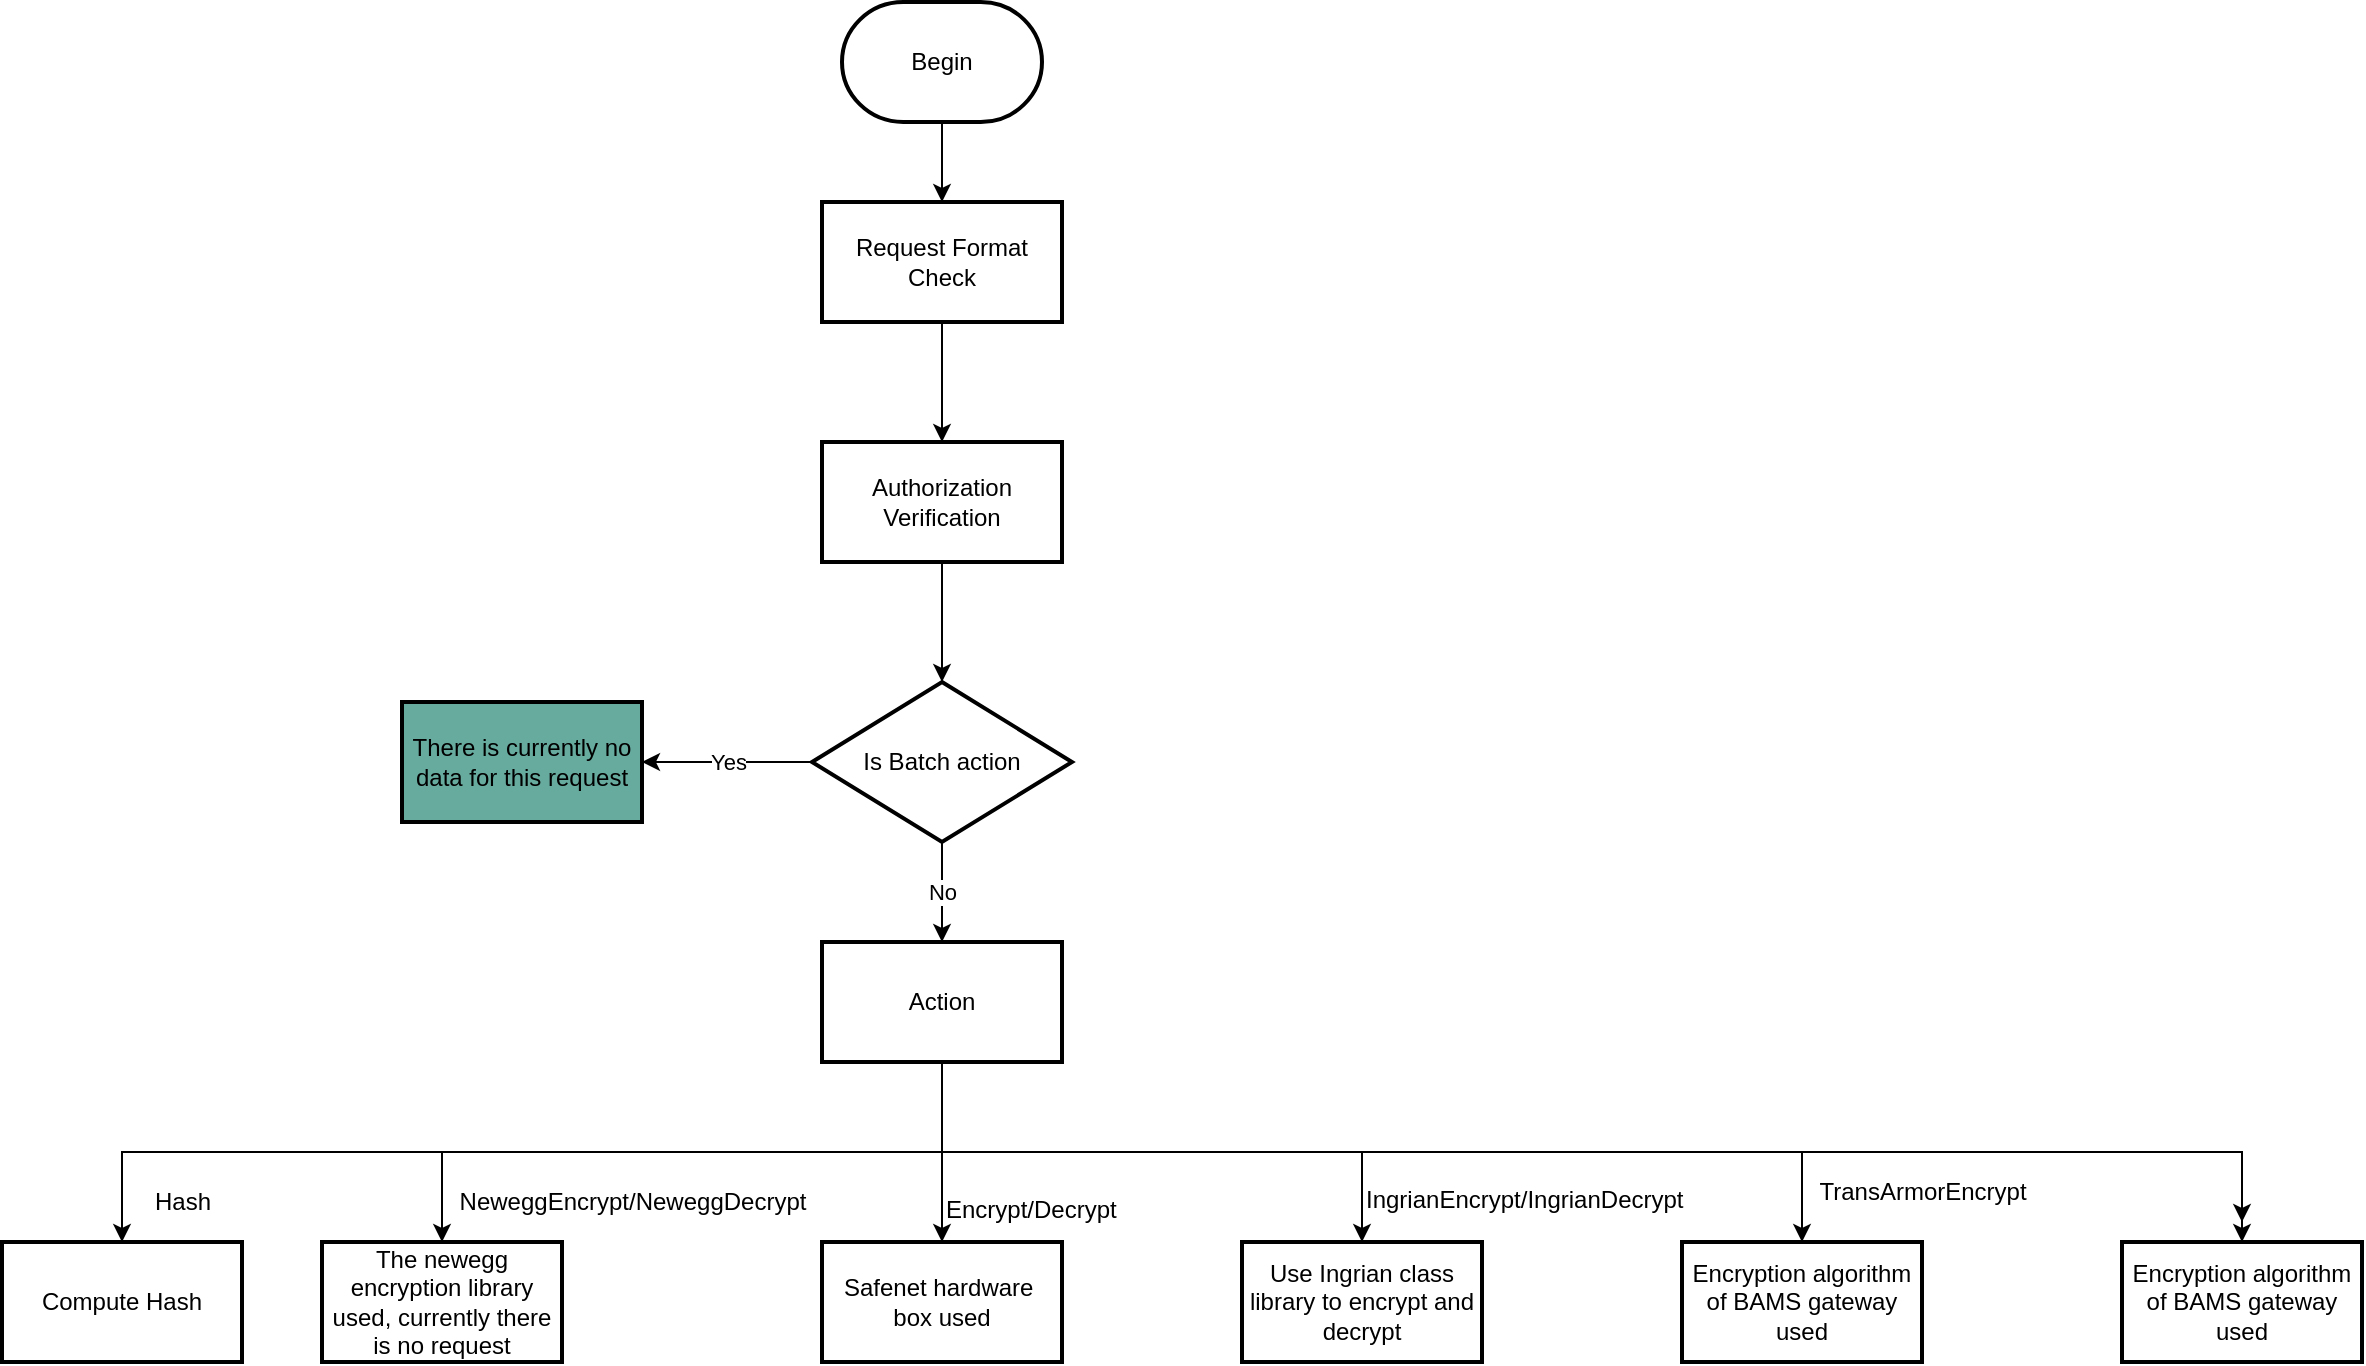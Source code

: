 <mxfile version="14.3.0" type="github">
  <diagram id="t7izrY0uPyY_yfrvOL8p" name="第 1 页">
    <mxGraphModel dx="2249" dy="762" grid="0" gridSize="10" guides="1" tooltips="1" connect="1" arrows="1" fold="1" page="1" pageScale="1" pageWidth="827" pageHeight="1169" math="0" shadow="0">
      <root>
        <mxCell id="0" />
        <mxCell id="1" parent="0" />
        <mxCell id="DhByZELsozqAP7-2EWqv-8" value="" style="edgeStyle=orthogonalEdgeStyle;rounded=0;orthogonalLoop=1;jettySize=auto;html=1;" edge="1" parent="1" source="DhByZELsozqAP7-2EWqv-2" target="DhByZELsozqAP7-2EWqv-7">
          <mxGeometry relative="1" as="geometry" />
        </mxCell>
        <mxCell id="DhByZELsozqAP7-2EWqv-2" value="Begin" style="strokeWidth=2;html=1;shape=mxgraph.flowchart.terminator;whiteSpace=wrap;" vertex="1" parent="1">
          <mxGeometry x="300" y="20" width="100" height="60" as="geometry" />
        </mxCell>
        <mxCell id="DhByZELsozqAP7-2EWqv-10" value="" style="edgeStyle=orthogonalEdgeStyle;rounded=0;orthogonalLoop=1;jettySize=auto;html=1;" edge="1" parent="1" source="DhByZELsozqAP7-2EWqv-7" target="DhByZELsozqAP7-2EWqv-9">
          <mxGeometry relative="1" as="geometry" />
        </mxCell>
        <mxCell id="DhByZELsozqAP7-2EWqv-7" value="Request Format Check" style="whiteSpace=wrap;html=1;strokeWidth=2;" vertex="1" parent="1">
          <mxGeometry x="290" y="120" width="120" height="60" as="geometry" />
        </mxCell>
        <mxCell id="DhByZELsozqAP7-2EWqv-12" value="" style="edgeStyle=orthogonalEdgeStyle;rounded=0;orthogonalLoop=1;jettySize=auto;html=1;" edge="1" parent="1" source="DhByZELsozqAP7-2EWqv-9" target="DhByZELsozqAP7-2EWqv-11">
          <mxGeometry relative="1" as="geometry" />
        </mxCell>
        <mxCell id="DhByZELsozqAP7-2EWqv-9" value="Authorization Verification" style="whiteSpace=wrap;html=1;strokeWidth=2;" vertex="1" parent="1">
          <mxGeometry x="290" y="240" width="120" height="60" as="geometry" />
        </mxCell>
        <mxCell id="DhByZELsozqAP7-2EWqv-14" value="Yes" style="edgeStyle=orthogonalEdgeStyle;rounded=0;orthogonalLoop=1;jettySize=auto;html=1;" edge="1" parent="1" source="DhByZELsozqAP7-2EWqv-11" target="DhByZELsozqAP7-2EWqv-13">
          <mxGeometry relative="1" as="geometry" />
        </mxCell>
        <mxCell id="DhByZELsozqAP7-2EWqv-16" value="No" style="edgeStyle=orthogonalEdgeStyle;rounded=0;orthogonalLoop=1;jettySize=auto;html=1;" edge="1" parent="1" source="DhByZELsozqAP7-2EWqv-11" target="DhByZELsozqAP7-2EWqv-15">
          <mxGeometry relative="1" as="geometry" />
        </mxCell>
        <mxCell id="DhByZELsozqAP7-2EWqv-11" value="Is Batch action" style="rhombus;whiteSpace=wrap;html=1;strokeWidth=2;" vertex="1" parent="1">
          <mxGeometry x="285" y="360" width="130" height="80" as="geometry" />
        </mxCell>
        <mxCell id="DhByZELsozqAP7-2EWqv-13" value="There is currently no data for this request" style="whiteSpace=wrap;html=1;strokeWidth=2;fillColor=#67AB9F;" vertex="1" parent="1">
          <mxGeometry x="80" y="370" width="120" height="60" as="geometry" />
        </mxCell>
        <mxCell id="DhByZELsozqAP7-2EWqv-18" value="" style="edgeStyle=orthogonalEdgeStyle;rounded=0;orthogonalLoop=1;jettySize=auto;html=1;exitX=0.5;exitY=1;exitDx=0;exitDy=0;" edge="1" parent="1" source="DhByZELsozqAP7-2EWqv-15" target="DhByZELsozqAP7-2EWqv-17">
          <mxGeometry relative="1" as="geometry" />
        </mxCell>
        <mxCell id="DhByZELsozqAP7-2EWqv-20" value="" style="edgeStyle=orthogonalEdgeStyle;rounded=0;orthogonalLoop=1;jettySize=auto;html=1;exitX=0.5;exitY=1;exitDx=0;exitDy=0;" edge="1" parent="1" source="DhByZELsozqAP7-2EWqv-15" target="DhByZELsozqAP7-2EWqv-19">
          <mxGeometry relative="1" as="geometry" />
        </mxCell>
        <mxCell id="DhByZELsozqAP7-2EWqv-23" value="" style="edgeStyle=orthogonalEdgeStyle;rounded=0;orthogonalLoop=1;jettySize=auto;html=1;exitX=0.5;exitY=1;exitDx=0;exitDy=0;" edge="1" parent="1" source="DhByZELsozqAP7-2EWqv-15" target="DhByZELsozqAP7-2EWqv-22">
          <mxGeometry relative="1" as="geometry" />
        </mxCell>
        <mxCell id="DhByZELsozqAP7-2EWqv-26" value="" style="edgeStyle=orthogonalEdgeStyle;rounded=0;orthogonalLoop=1;jettySize=auto;html=1;" edge="1" parent="1" source="DhByZELsozqAP7-2EWqv-15" target="DhByZELsozqAP7-2EWqv-25">
          <mxGeometry relative="1" as="geometry" />
        </mxCell>
        <mxCell id="DhByZELsozqAP7-2EWqv-38" style="edgeStyle=orthogonalEdgeStyle;rounded=0;orthogonalLoop=1;jettySize=auto;html=1;exitX=0.5;exitY=1;exitDx=0;exitDy=0;" edge="1" parent="1" source="DhByZELsozqAP7-2EWqv-15" target="DhByZELsozqAP7-2EWqv-37">
          <mxGeometry relative="1" as="geometry" />
        </mxCell>
        <mxCell id="DhByZELsozqAP7-2EWqv-44" style="edgeStyle=orthogonalEdgeStyle;rounded=0;orthogonalLoop=1;jettySize=auto;html=1;exitX=0.5;exitY=1;exitDx=0;exitDy=0;" edge="1" parent="1" source="DhByZELsozqAP7-2EWqv-15" target="DhByZELsozqAP7-2EWqv-41">
          <mxGeometry relative="1" as="geometry" />
        </mxCell>
        <mxCell id="DhByZELsozqAP7-2EWqv-15" value="Action" style="whiteSpace=wrap;html=1;strokeWidth=2;" vertex="1" parent="1">
          <mxGeometry x="290" y="490" width="120" height="60" as="geometry" />
        </mxCell>
        <mxCell id="DhByZELsozqAP7-2EWqv-17" value="Compute Hash" style="whiteSpace=wrap;html=1;strokeWidth=2;" vertex="1" parent="1">
          <mxGeometry x="-120" y="640" width="120" height="60" as="geometry" />
        </mxCell>
        <mxCell id="DhByZELsozqAP7-2EWqv-19" value="Encryption algorithm of BAMS gateway used" style="whiteSpace=wrap;html=1;strokeWidth=2;" vertex="1" parent="1">
          <mxGeometry x="720" y="640" width="120" height="60" as="geometry" />
        </mxCell>
        <mxCell id="DhByZELsozqAP7-2EWqv-21" value="Hash" style="text;html=1;align=center;verticalAlign=middle;resizable=0;points=[];autosize=1;" vertex="1" parent="1">
          <mxGeometry x="-50" y="610" width="40" height="20" as="geometry" />
        </mxCell>
        <mxCell id="DhByZELsozqAP7-2EWqv-22" value="The newegg encryption library used, currently there is no request" style="whiteSpace=wrap;html=1;strokeWidth=2;" vertex="1" parent="1">
          <mxGeometry x="40" y="640" width="120" height="60" as="geometry" />
        </mxCell>
        <mxCell id="DhByZELsozqAP7-2EWqv-24" value="NeweggEncrypt/NeweggDecrypt" style="text;html=1;align=center;verticalAlign=middle;resizable=0;points=[];autosize=1;" vertex="1" parent="1">
          <mxGeometry x="100" y="610" width="190" height="20" as="geometry" />
        </mxCell>
        <mxCell id="DhByZELsozqAP7-2EWqv-25" value="Safenet hardware&amp;nbsp; box used" style="whiteSpace=wrap;html=1;strokeWidth=2;" vertex="1" parent="1">
          <mxGeometry x="290" y="640" width="120" height="60" as="geometry" />
        </mxCell>
        <mxCell id="DhByZELsozqAP7-2EWqv-27" value="Encrypt/Decrypt" style="text;whiteSpace=wrap;html=1;" vertex="1" parent="1">
          <mxGeometry x="350" y="610" width="70" height="30" as="geometry" />
        </mxCell>
        <mxCell id="DhByZELsozqAP7-2EWqv-37" value="Use Ingrian class library to encrypt and decrypt" style="whiteSpace=wrap;html=1;strokeWidth=2;" vertex="1" parent="1">
          <mxGeometry x="500" y="640" width="120" height="60" as="geometry" />
        </mxCell>
        <mxCell id="DhByZELsozqAP7-2EWqv-39" value="IngrianEncrypt/IngrianDecrypt" style="text;whiteSpace=wrap;html=1;" vertex="1" parent="1">
          <mxGeometry x="560" y="605" width="100" height="30" as="geometry" />
        </mxCell>
        <mxCell id="DhByZELsozqAP7-2EWqv-40" value="TransArmorEncrypt" style="text;html=1;align=center;verticalAlign=middle;resizable=0;points=[];autosize=1;" vertex="1" parent="1">
          <mxGeometry x="780" y="605" width="120" height="20" as="geometry" />
        </mxCell>
        <mxCell id="DhByZELsozqAP7-2EWqv-43" style="edgeStyle=orthogonalEdgeStyle;rounded=0;orthogonalLoop=1;jettySize=auto;html=1;" edge="1" parent="1" source="DhByZELsozqAP7-2EWqv-41">
          <mxGeometry relative="1" as="geometry">
            <mxPoint x="1000" y="630" as="targetPoint" />
          </mxGeometry>
        </mxCell>
        <mxCell id="DhByZELsozqAP7-2EWqv-41" value="Encryption algorithm of BAMS gateway used" style="whiteSpace=wrap;html=1;strokeWidth=2;" vertex="1" parent="1">
          <mxGeometry x="940" y="640" width="120" height="60" as="geometry" />
        </mxCell>
      </root>
    </mxGraphModel>
  </diagram>
</mxfile>
